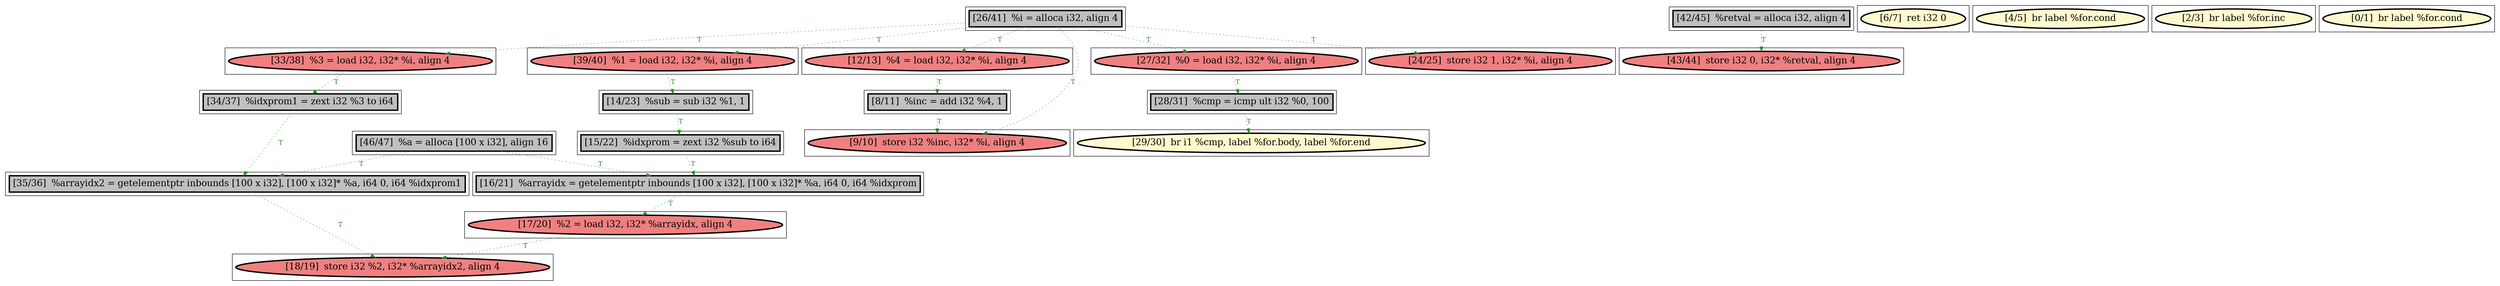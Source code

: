 
digraph G {



node105->node102 [style=dotted,color=forestgreen,label="T",fontcolor=forestgreen ]
node103->node99 [style=dotted,color=forestgreen,label="T",fontcolor=forestgreen ]
node119->node105 [style=dotted,color=forestgreen,label="T",fontcolor=forestgreen ]
node107->node102 [style=dotted,color=forestgreen,label="T",fontcolor=forestgreen ]
node101->node112 [style=dotted,color=forestgreen,label="T",fontcolor=forestgreen ]
node118->node117 [style=dotted,color=forestgreen,label="T",fontcolor=forestgreen ]
node117->node112 [style=dotted,color=forestgreen,label="T",fontcolor=forestgreen ]
node100->node114 [style=dotted,color=forestgreen,label="T",fontcolor=forestgreen ]
node110->node99 [style=dotted,color=forestgreen,label="T",fontcolor=forestgreen ]
node101->node100 [style=dotted,color=forestgreen,label="T",fontcolor=forestgreen ]
node114->node103 [style=dotted,color=forestgreen,label="T",fontcolor=forestgreen ]
node101->node104 [style=dotted,color=forestgreen,label="T",fontcolor=forestgreen ]
node101->node118 [style=dotted,color=forestgreen,label="T",fontcolor=forestgreen ]
node102->node110 [style=dotted,color=forestgreen,label="T",fontcolor=forestgreen ]
node101->node108 [style=dotted,color=forestgreen,label="T",fontcolor=forestgreen ]
node111->node106 [style=dotted,color=forestgreen,label="T",fontcolor=forestgreen ]
node104->node119 [style=dotted,color=forestgreen,label="T",fontcolor=forestgreen ]
node107->node103 [style=dotted,color=forestgreen,label="T",fontcolor=forestgreen ]
node101->node115 [style=dotted,color=forestgreen,label="T",fontcolor=forestgreen ]
node108->node109 [style=dotted,color=forestgreen,label="T",fontcolor=forestgreen ]
node109->node113 [style=dotted,color=forestgreen,label="T",fontcolor=forestgreen ]


subgraph cluster22 {


node118 [penwidth=3.0,fontsize=20,fillcolor=lightcoral,label="[12/13]  %4 = load i32, i32* %i, align 4",shape=ellipse,style=filled ]



}

subgraph cluster20 {


node116 [penwidth=3.0,fontsize=20,fillcolor=lemonchiffon,label="[6/7]  ret i32 0",shape=ellipse,style=filled ]



}

subgraph cluster18 {


node114 [penwidth=3.0,fontsize=20,fillcolor=grey,label="[34/37]  %idxprom1 = zext i32 %3 to i64",shape=rectangle,style=filled ]



}

subgraph cluster16 {


node112 [penwidth=3.0,fontsize=20,fillcolor=lightcoral,label="[9/10]  store i32 %inc, i32* %i, align 4",shape=ellipse,style=filled ]



}

subgraph cluster17 {


node113 [penwidth=3.0,fontsize=20,fillcolor=lemonchiffon,label="[29/30]  br i1 %cmp, label %for.body, label %for.end",shape=ellipse,style=filled ]



}

subgraph cluster4 {


node100 [penwidth=3.0,fontsize=20,fillcolor=lightcoral,label="[33/38]  %3 = load i32, i32* %i, align 4",shape=ellipse,style=filled ]



}

subgraph cluster3 {


node99 [penwidth=3.0,fontsize=20,fillcolor=lightcoral,label="[18/19]  store i32 %2, i32* %arrayidx2, align 4",shape=ellipse,style=filled ]



}

subgraph cluster2 {


node98 [penwidth=3.0,fontsize=20,fillcolor=lemonchiffon,label="[4/5]  br label %for.cond",shape=ellipse,style=filled ]



}

subgraph cluster1 {


node97 [penwidth=3.0,fontsize=20,fillcolor=lemonchiffon,label="[2/3]  br label %for.inc",shape=ellipse,style=filled ]



}

subgraph cluster12 {


node108 [penwidth=3.0,fontsize=20,fillcolor=lightcoral,label="[27/32]  %0 = load i32, i32* %i, align 4",shape=ellipse,style=filled ]



}

subgraph cluster5 {


node101 [penwidth=3.0,fontsize=20,fillcolor=grey,label="[26/41]  %i = alloca i32, align 4",shape=rectangle,style=filled ]



}

subgraph cluster0 {


node96 [penwidth=3.0,fontsize=20,fillcolor=lemonchiffon,label="[0/1]  br label %for.cond",shape=ellipse,style=filled ]



}

subgraph cluster6 {


node102 [penwidth=3.0,fontsize=20,fillcolor=grey,label="[16/21]  %arrayidx = getelementptr inbounds [100 x i32], [100 x i32]* %a, i64 0, i64 %idxprom",shape=rectangle,style=filled ]



}

subgraph cluster14 {


node110 [penwidth=3.0,fontsize=20,fillcolor=lightcoral,label="[17/20]  %2 = load i32, i32* %arrayidx, align 4",shape=ellipse,style=filled ]



}

subgraph cluster7 {


node103 [penwidth=3.0,fontsize=20,fillcolor=grey,label="[35/36]  %arrayidx2 = getelementptr inbounds [100 x i32], [100 x i32]* %a, i64 0, i64 %idxprom1",shape=rectangle,style=filled ]



}

subgraph cluster23 {


node119 [penwidth=3.0,fontsize=20,fillcolor=grey,label="[14/23]  %sub = sub i32 %1, 1",shape=rectangle,style=filled ]



}

subgraph cluster8 {


node104 [penwidth=3.0,fontsize=20,fillcolor=lightcoral,label="[39/40]  %1 = load i32, i32* %i, align 4",shape=ellipse,style=filled ]



}

subgraph cluster21 {


node117 [penwidth=3.0,fontsize=20,fillcolor=grey,label="[8/11]  %inc = add i32 %4, 1",shape=rectangle,style=filled ]



}

subgraph cluster9 {


node105 [penwidth=3.0,fontsize=20,fillcolor=grey,label="[15/22]  %idxprom = zext i32 %sub to i64",shape=rectangle,style=filled ]



}

subgraph cluster19 {


node115 [penwidth=3.0,fontsize=20,fillcolor=lightcoral,label="[24/25]  store i32 1, i32* %i, align 4",shape=ellipse,style=filled ]



}

subgraph cluster10 {


node106 [penwidth=3.0,fontsize=20,fillcolor=lightcoral,label="[43/44]  store i32 0, i32* %retval, align 4",shape=ellipse,style=filled ]



}

subgraph cluster11 {


node107 [penwidth=3.0,fontsize=20,fillcolor=grey,label="[46/47]  %a = alloca [100 x i32], align 16",shape=rectangle,style=filled ]



}

subgraph cluster13 {


node109 [penwidth=3.0,fontsize=20,fillcolor=grey,label="[28/31]  %cmp = icmp ult i32 %0, 100",shape=rectangle,style=filled ]



}

subgraph cluster15 {


node111 [penwidth=3.0,fontsize=20,fillcolor=grey,label="[42/45]  %retval = alloca i32, align 4",shape=rectangle,style=filled ]



}

}
